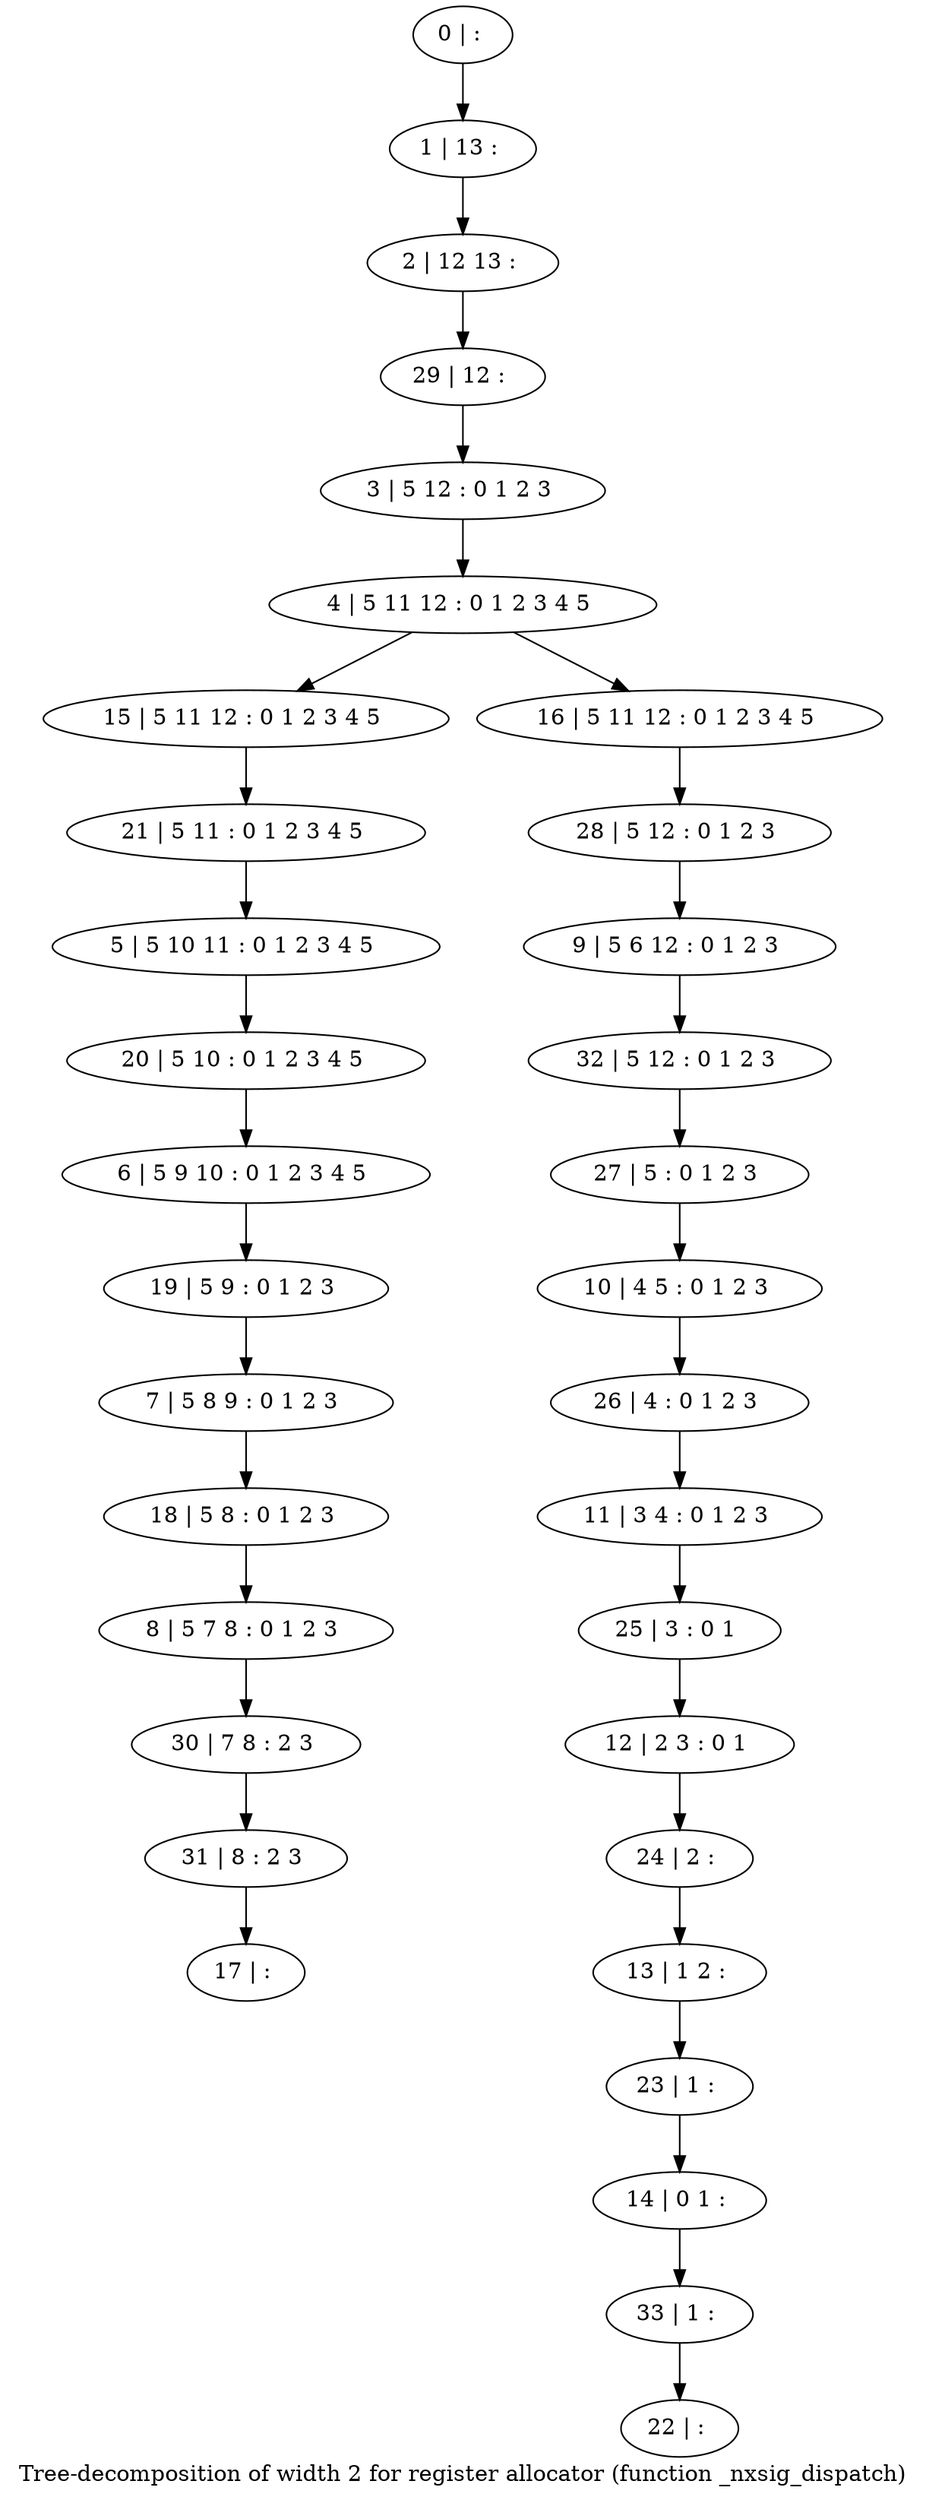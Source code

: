 digraph G {
graph [label="Tree-decomposition of width 2 for register allocator (function _nxsig_dispatch)"]
0[label="0 | : "];
1[label="1 | 13 : "];
2[label="2 | 12 13 : "];
3[label="3 | 5 12 : 0 1 2 3 "];
4[label="4 | 5 11 12 : 0 1 2 3 4 5 "];
5[label="5 | 5 10 11 : 0 1 2 3 4 5 "];
6[label="6 | 5 9 10 : 0 1 2 3 4 5 "];
7[label="7 | 5 8 9 : 0 1 2 3 "];
8[label="8 | 5 7 8 : 0 1 2 3 "];
9[label="9 | 5 6 12 : 0 1 2 3 "];
10[label="10 | 4 5 : 0 1 2 3 "];
11[label="11 | 3 4 : 0 1 2 3 "];
12[label="12 | 2 3 : 0 1 "];
13[label="13 | 1 2 : "];
14[label="14 | 0 1 : "];
15[label="15 | 5 11 12 : 0 1 2 3 4 5 "];
16[label="16 | 5 11 12 : 0 1 2 3 4 5 "];
17[label="17 | : "];
18[label="18 | 5 8 : 0 1 2 3 "];
19[label="19 | 5 9 : 0 1 2 3 "];
20[label="20 | 5 10 : 0 1 2 3 4 5 "];
21[label="21 | 5 11 : 0 1 2 3 4 5 "];
22[label="22 | : "];
23[label="23 | 1 : "];
24[label="24 | 2 : "];
25[label="25 | 3 : 0 1 "];
26[label="26 | 4 : 0 1 2 3 "];
27[label="27 | 5 : 0 1 2 3 "];
28[label="28 | 5 12 : 0 1 2 3 "];
29[label="29 | 12 : "];
30[label="30 | 7 8 : 2 3 "];
31[label="31 | 8 : 2 3 "];
32[label="32 | 5 12 : 0 1 2 3 "];
33[label="33 | 1 : "];
0->1 ;
1->2 ;
3->4 ;
4->15 ;
4->16 ;
18->8 ;
7->18 ;
19->7 ;
6->19 ;
20->6 ;
5->20 ;
21->5 ;
15->21 ;
23->14 ;
13->23 ;
24->13 ;
12->24 ;
25->12 ;
11->25 ;
26->11 ;
10->26 ;
27->10 ;
28->9 ;
16->28 ;
29->3 ;
2->29 ;
8->30 ;
31->17 ;
30->31 ;
32->27 ;
9->32 ;
33->22 ;
14->33 ;
}
